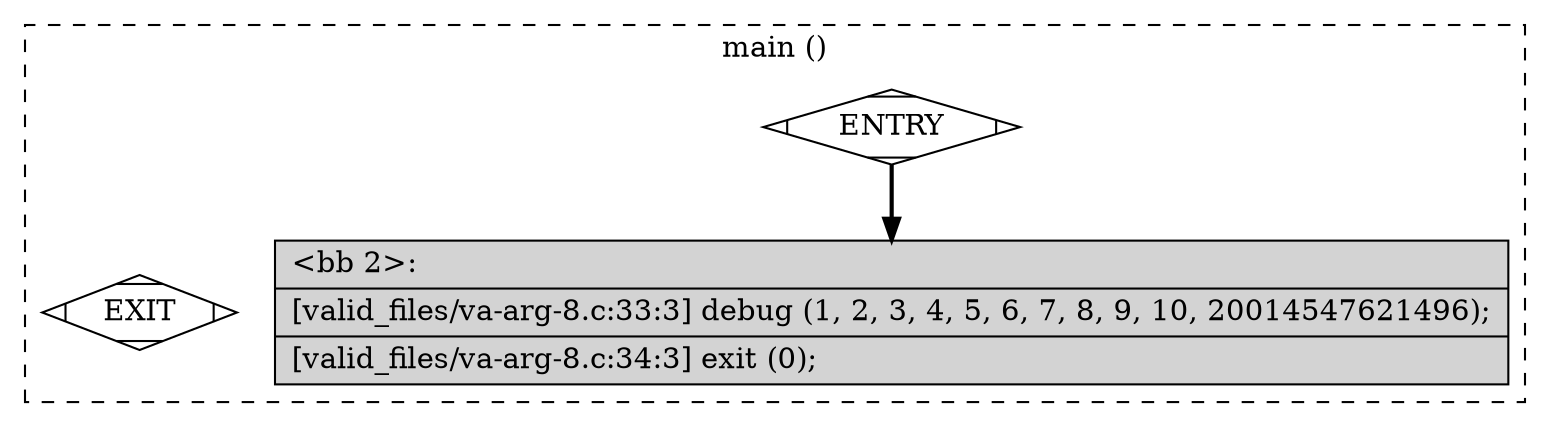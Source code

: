 digraph "a-va-arg-8.c.015t.cfg" {
overlap=false;
subgraph "cluster_main" {
	style="dashed";
	color="black";
	label="main ()";
	fn_1_basic_block_0 [shape=Mdiamond,style=filled,fillcolor=white,label="ENTRY"];

	fn_1_basic_block_1 [shape=Mdiamond,style=filled,fillcolor=white,label="EXIT"];

	fn_1_basic_block_2 [shape=record,style=filled,fillcolor=lightgrey,label="{\<bb\ 2\>:\l\
|[valid_files/va-arg-8.c:33:3]\ debug\ (1,\ 2,\ 3,\ 4,\ 5,\ 6,\ 7,\ 8,\ 9,\ 10,\ 20014547621496);\l\
|[valid_files/va-arg-8.c:34:3]\ exit\ (0);\l\
}"];

	fn_1_basic_block_0:s -> fn_1_basic_block_2:n [style="solid,bold",color=black,weight=100,constraint=true];
	fn_1_basic_block_0:s -> fn_1_basic_block_1:n [style="invis",constraint=true];
}
}
